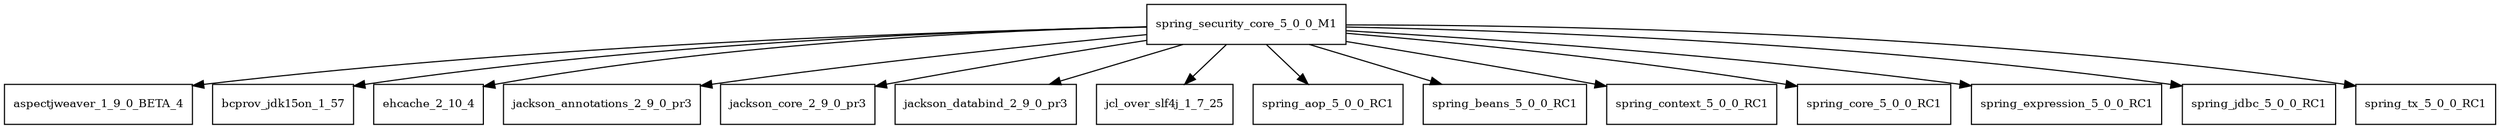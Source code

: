 digraph spring_security_core_5_0_0_M1_dependencies {
  node [shape = box, fontsize=10.0];
  spring_security_core_5_0_0_M1 -> aspectjweaver_1_9_0_BETA_4;
  spring_security_core_5_0_0_M1 -> bcprov_jdk15on_1_57;
  spring_security_core_5_0_0_M1 -> ehcache_2_10_4;
  spring_security_core_5_0_0_M1 -> jackson_annotations_2_9_0_pr3;
  spring_security_core_5_0_0_M1 -> jackson_core_2_9_0_pr3;
  spring_security_core_5_0_0_M1 -> jackson_databind_2_9_0_pr3;
  spring_security_core_5_0_0_M1 -> jcl_over_slf4j_1_7_25;
  spring_security_core_5_0_0_M1 -> spring_aop_5_0_0_RC1;
  spring_security_core_5_0_0_M1 -> spring_beans_5_0_0_RC1;
  spring_security_core_5_0_0_M1 -> spring_context_5_0_0_RC1;
  spring_security_core_5_0_0_M1 -> spring_core_5_0_0_RC1;
  spring_security_core_5_0_0_M1 -> spring_expression_5_0_0_RC1;
  spring_security_core_5_0_0_M1 -> spring_jdbc_5_0_0_RC1;
  spring_security_core_5_0_0_M1 -> spring_tx_5_0_0_RC1;
}
